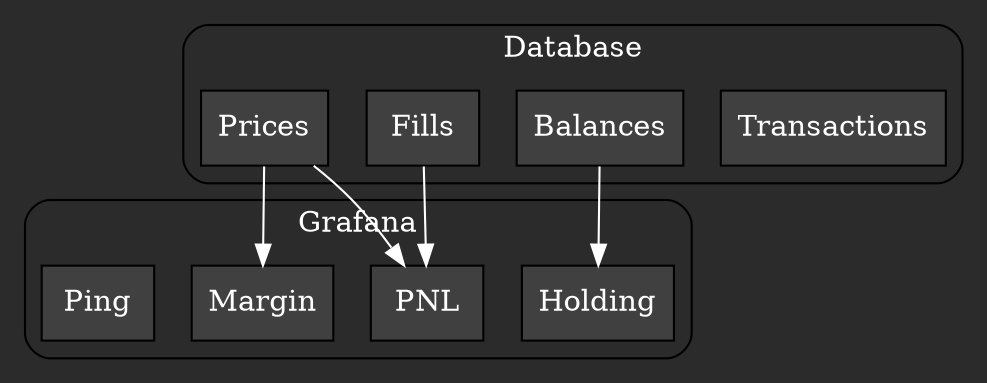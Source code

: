 digraph {
    graph [bgcolor="#2B2B2B", fontcolor=white];

    // Set node attributes
    node [shape=record, style=filled, fillcolor="#404040", fontcolor=white];
    edge [color=white];

    subgraph cluster_database {
        label = "Database";
        style = "rounded";

        Transactions;
        Fills;
        Balances;
        Prices;
    }

    subgraph cluster_gf {
      label = "Grafana";
      style = "rounded";

      Holding;
      PNL;
      Margin;
      Ping;
    }

    // Connections
    // Transactions;
    Fills -> PNL;
    Balances -> Holding;
    Prices -> PNL;
    Prices -> Margin;


}

